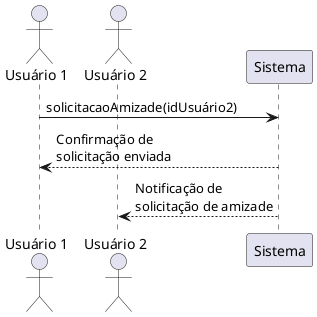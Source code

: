 @startuml
actor Usuario1 as "Usuário 1"
actor Usuario2 as "Usuário 2"

Usuario1 -> Sistema: solicitacaoAmizade(idUsuário2)
Sistema --> Usuario1: Confirmação de \nsolicitação enviada
Sistema --> Usuario2: Notificação de\nsolicitação de amizade

@enduml